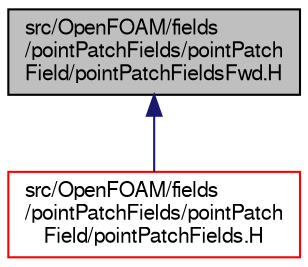 digraph "src/OpenFOAM/fields/pointPatchFields/pointPatchField/pointPatchFieldsFwd.H"
{
  bgcolor="transparent";
  edge [fontname="FreeSans",fontsize="10",labelfontname="FreeSans",labelfontsize="10"];
  node [fontname="FreeSans",fontsize="10",shape=record];
  Node58 [label="src/OpenFOAM/fields\l/pointPatchFields/pointPatch\lField/pointPatchFieldsFwd.H",height=0.2,width=0.4,color="black", fillcolor="grey75", style="filled", fontcolor="black"];
  Node58 -> Node59 [dir="back",color="midnightblue",fontsize="10",style="solid",fontname="FreeSans"];
  Node59 [label="src/OpenFOAM/fields\l/pointPatchFields/pointPatch\lField/pointPatchFields.H",height=0.2,width=0.4,color="red",URL="$a10166.html"];
}
